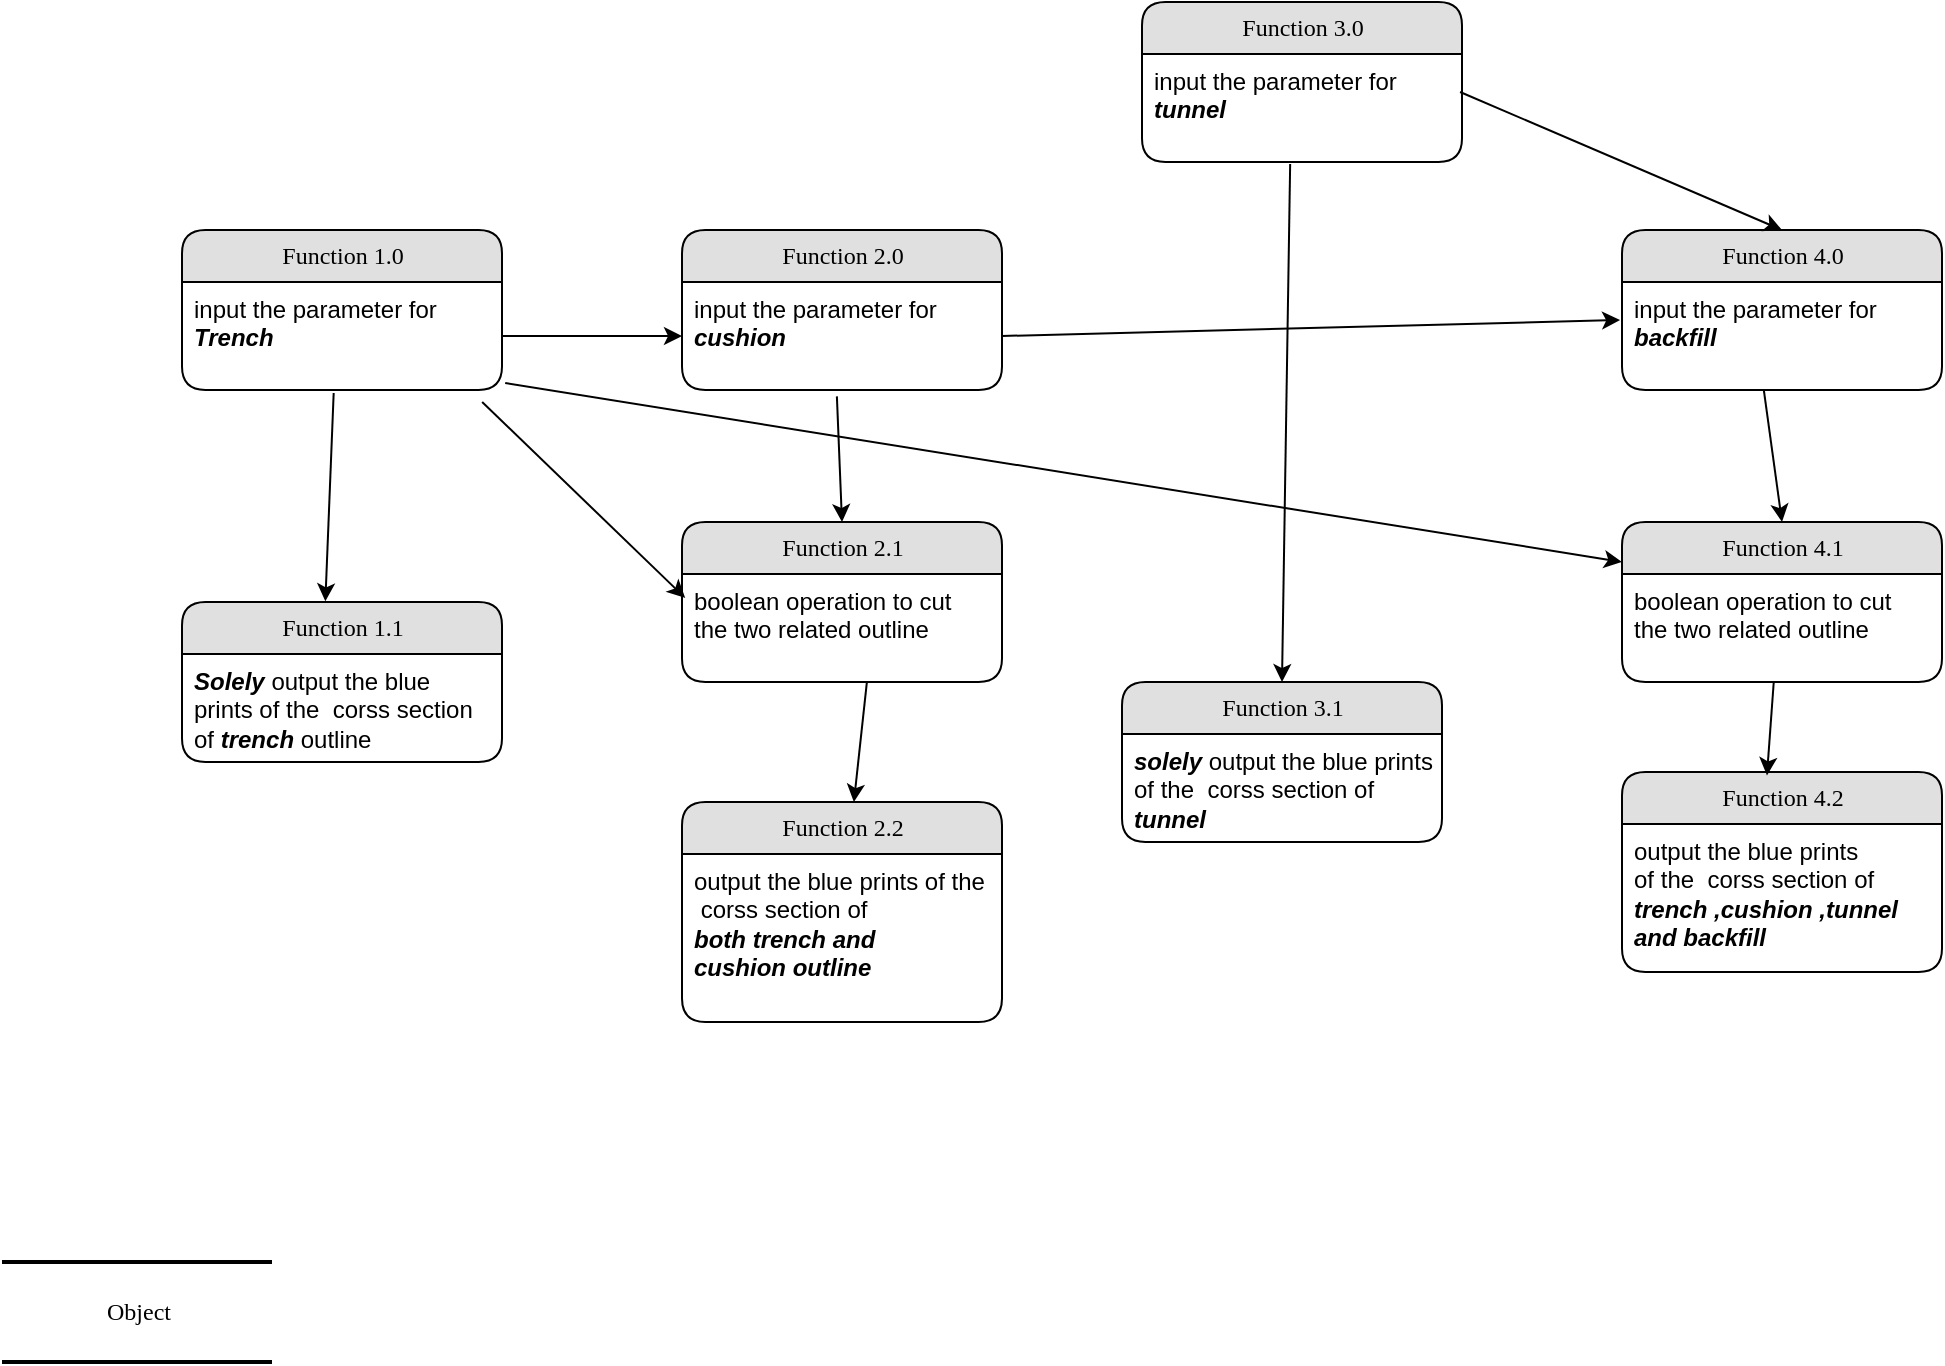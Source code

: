 <mxfile version="24.0.8" type="github">
  <diagram name="Page-1" id="5d7acffa-a066-3a61-03fe-96351882024d">
    <mxGraphModel dx="1195" dy="1472" grid="1" gridSize="10" guides="1" tooltips="1" connect="1" arrows="1" fold="1" page="1" pageScale="1" pageWidth="1100" pageHeight="850" background="#ffffff" math="0" shadow="0">
      <root>
        <mxCell id="0" />
        <mxCell id="1" parent="0" />
        <mxCell id="2debaab0fafb2da2-10" value="Object" style="html=1;rounded=0;shadow=0;comic=0;labelBackgroundColor=none;strokeWidth=2;fontFamily=Verdana;fontSize=12;align=center;shape=mxgraph.ios7ui.horLines;" parent="1" vertex="1">
          <mxGeometry x="70" y="590" width="135" height="50" as="geometry" />
        </mxCell>
        <mxCell id="21ea969265ad0168-6" value="Function 1.0" style="swimlane;html=1;fontStyle=0;childLayout=stackLayout;horizontal=1;startSize=26;fillColor=#e0e0e0;horizontalStack=0;resizeParent=1;resizeLast=0;collapsible=1;marginBottom=0;swimlaneFillColor=#ffffff;align=center;rounded=1;shadow=0;comic=0;labelBackgroundColor=none;strokeWidth=1;fontFamily=Verdana;fontSize=12" parent="1" vertex="1">
          <mxGeometry x="160" y="74" width="160" height="80" as="geometry" />
        </mxCell>
        <mxCell id="21ea969265ad0168-7" value="input the parameter for &lt;b&gt;&lt;i&gt;Trench&lt;/i&gt;&lt;/b&gt;&lt;div&gt;&lt;br&gt;&lt;/div&gt;" style="text;html=1;strokeColor=none;fillColor=none;spacingLeft=4;spacingRight=4;whiteSpace=wrap;overflow=hidden;rotatable=0;points=[[0,0.5],[1,0.5]];portConstraint=eastwest;" parent="21ea969265ad0168-6" vertex="1">
          <mxGeometry y="26" width="160" height="54" as="geometry" />
        </mxCell>
        <mxCell id="21ea969265ad0168-10" value="Function 1.1" style="swimlane;html=1;fontStyle=0;childLayout=stackLayout;horizontal=1;startSize=26;fillColor=#e0e0e0;horizontalStack=0;resizeParent=1;resizeLast=0;collapsible=1;marginBottom=0;swimlaneFillColor=#ffffff;align=center;rounded=1;shadow=0;comic=0;labelBackgroundColor=none;strokeWidth=1;fontFamily=Verdana;fontSize=12" parent="1" vertex="1">
          <mxGeometry x="160" y="260" width="160" height="80" as="geometry" />
        </mxCell>
        <mxCell id="21ea969265ad0168-11" value="&lt;b&gt;&lt;i&gt;Solely &lt;/i&gt;&lt;/b&gt;output the blue prints of the &lt;span style=&quot;background-color: initial;&quot;&gt;&amp;nbsp;corss section of&amp;nbsp;&lt;/span&gt;&lt;b&gt;&lt;i&gt;trench&amp;nbsp;&lt;/i&gt;&lt;/b&gt;&lt;span style=&quot;background-color: initial;&quot;&gt;outline&lt;/span&gt;" style="text;html=1;strokeColor=none;fillColor=none;spacingLeft=4;spacingRight=4;whiteSpace=wrap;overflow=hidden;rotatable=0;points=[[0,0.5],[1,0.5]];portConstraint=eastwest;" parent="21ea969265ad0168-10" vertex="1">
          <mxGeometry y="26" width="160" height="54" as="geometry" />
        </mxCell>
        <mxCell id="44gbxCg4L5SLpbTDqsJX-4" value="Function 2.0" style="swimlane;html=1;fontStyle=0;childLayout=stackLayout;horizontal=1;startSize=26;fillColor=#e0e0e0;horizontalStack=0;resizeParent=1;resizeLast=0;collapsible=1;marginBottom=0;swimlaneFillColor=#ffffff;align=center;rounded=1;shadow=0;comic=0;labelBackgroundColor=none;strokeWidth=1;fontFamily=Verdana;fontSize=12" vertex="1" parent="1">
          <mxGeometry x="410" y="74" width="160" height="80" as="geometry" />
        </mxCell>
        <mxCell id="44gbxCg4L5SLpbTDqsJX-5" value="input the parameter for &lt;b&gt;&lt;i&gt;cushion&lt;/i&gt;&lt;/b&gt;&lt;div&gt;&lt;br&gt;&lt;div&gt;&lt;br&gt;&lt;/div&gt;&lt;/div&gt;" style="text;html=1;strokeColor=none;fillColor=none;spacingLeft=4;spacingRight=4;whiteSpace=wrap;overflow=hidden;rotatable=0;points=[[0,0.5],[1,0.5]];portConstraint=eastwest;" vertex="1" parent="44gbxCg4L5SLpbTDqsJX-4">
          <mxGeometry y="26" width="160" height="54" as="geometry" />
        </mxCell>
        <mxCell id="44gbxCg4L5SLpbTDqsJX-6" style="edgeStyle=orthogonalEdgeStyle;rounded=0;orthogonalLoop=1;jettySize=auto;html=1;exitX=1;exitY=0.5;exitDx=0;exitDy=0;" edge="1" parent="1" target="44gbxCg4L5SLpbTDqsJX-5" source="21ea969265ad0168-7">
          <mxGeometry relative="1" as="geometry">
            <mxPoint x="540" y="127" as="sourcePoint" />
          </mxGeometry>
        </mxCell>
        <mxCell id="44gbxCg4L5SLpbTDqsJX-10" value="Function 3.0" style="swimlane;html=1;fontStyle=0;childLayout=stackLayout;horizontal=1;startSize=26;fillColor=#e0e0e0;horizontalStack=0;resizeParent=1;resizeLast=0;collapsible=1;marginBottom=0;swimlaneFillColor=#ffffff;align=center;rounded=1;shadow=0;comic=0;labelBackgroundColor=none;strokeWidth=1;fontFamily=Verdana;fontSize=12" vertex="1" parent="1">
          <mxGeometry x="640" y="-40" width="160" height="80" as="geometry" />
        </mxCell>
        <mxCell id="44gbxCg4L5SLpbTDqsJX-11" value="input the parameter for &lt;b&gt;&lt;i&gt;tunnel&lt;/i&gt;&lt;/b&gt;&lt;div&gt;&lt;br&gt;&lt;div&gt;&lt;br&gt;&lt;/div&gt;&lt;/div&gt;" style="text;html=1;strokeColor=none;fillColor=none;spacingLeft=4;spacingRight=4;whiteSpace=wrap;overflow=hidden;rotatable=0;points=[[0,0.5],[1,0.5]];portConstraint=eastwest;" vertex="1" parent="44gbxCg4L5SLpbTDqsJX-10">
          <mxGeometry y="26" width="160" height="54" as="geometry" />
        </mxCell>
        <mxCell id="44gbxCg4L5SLpbTDqsJX-12" value="Function 4.2" style="swimlane;html=1;fontStyle=0;childLayout=stackLayout;horizontal=1;startSize=26;fillColor=#e0e0e0;horizontalStack=0;resizeParent=1;resizeLast=0;collapsible=1;marginBottom=0;swimlaneFillColor=#ffffff;align=center;rounded=1;shadow=0;comic=0;labelBackgroundColor=none;strokeWidth=1;fontFamily=Verdana;fontSize=12" vertex="1" parent="1">
          <mxGeometry x="880" y="345" width="160" height="100" as="geometry" />
        </mxCell>
        <mxCell id="44gbxCg4L5SLpbTDqsJX-13" value="&lt;div&gt;&lt;span style=&quot;background-color: initial;&quot;&gt;output the blue prints of&lt;/span&gt;&lt;span style=&quot;background-color: initial;&quot;&gt;&amp;nbsp;&lt;/span&gt;the&amp;nbsp;&lt;span style=&quot;background-color: initial;&quot;&gt;&amp;nbsp;corss section of &lt;b&gt;&lt;i&gt;trench ,cushion ,tunnel and backfill&lt;/i&gt;&lt;/b&gt;&lt;/span&gt;&lt;/div&gt;" style="text;html=1;strokeColor=none;fillColor=none;spacingLeft=4;spacingRight=4;whiteSpace=wrap;overflow=hidden;rotatable=0;points=[[0,0.5],[1,0.5]];portConstraint=eastwest;" vertex="1" parent="44gbxCg4L5SLpbTDqsJX-12">
          <mxGeometry y="26" width="160" height="74" as="geometry" />
        </mxCell>
        <mxCell id="44gbxCg4L5SLpbTDqsJX-15" value="Function 2.1" style="swimlane;html=1;fontStyle=0;childLayout=stackLayout;horizontal=1;startSize=26;fillColor=#e0e0e0;horizontalStack=0;resizeParent=1;resizeLast=0;collapsible=1;marginBottom=0;swimlaneFillColor=#ffffff;align=center;rounded=1;shadow=0;comic=0;labelBackgroundColor=none;strokeWidth=1;fontFamily=Verdana;fontSize=12" vertex="1" parent="1">
          <mxGeometry x="410" y="220" width="160" height="80" as="geometry" />
        </mxCell>
        <mxCell id="44gbxCg4L5SLpbTDqsJX-16" value="&lt;div&gt;&lt;div&gt;boolean operation to cut&amp;nbsp; the two related outline&lt;/div&gt;&lt;/div&gt;" style="text;html=1;strokeColor=none;fillColor=none;spacingLeft=4;spacingRight=4;whiteSpace=wrap;overflow=hidden;rotatable=0;points=[[0,0.5],[1,0.5]];portConstraint=eastwest;" vertex="1" parent="44gbxCg4L5SLpbTDqsJX-15">
          <mxGeometry y="26" width="160" height="54" as="geometry" />
        </mxCell>
        <mxCell id="44gbxCg4L5SLpbTDqsJX-17" value="Function 4.0" style="swimlane;html=1;fontStyle=0;childLayout=stackLayout;horizontal=1;startSize=26;fillColor=#e0e0e0;horizontalStack=0;resizeParent=1;resizeLast=0;collapsible=1;marginBottom=0;swimlaneFillColor=#ffffff;align=center;rounded=1;shadow=0;comic=0;labelBackgroundColor=none;strokeWidth=1;fontFamily=Verdana;fontSize=12" vertex="1" parent="1">
          <mxGeometry x="880" y="74" width="160" height="80" as="geometry" />
        </mxCell>
        <mxCell id="44gbxCg4L5SLpbTDqsJX-18" value="input the parameter for &lt;b&gt;&lt;i&gt;backfill&lt;/i&gt;&lt;/b&gt;&lt;div&gt;&lt;br&gt;&lt;div&gt;&lt;br&gt;&lt;/div&gt;&lt;/div&gt;" style="text;html=1;strokeColor=none;fillColor=none;spacingLeft=4;spacingRight=4;whiteSpace=wrap;overflow=hidden;rotatable=0;points=[[0,0.5],[1,0.5]];portConstraint=eastwest;" vertex="1" parent="44gbxCg4L5SLpbTDqsJX-17">
          <mxGeometry y="26" width="160" height="54" as="geometry" />
        </mxCell>
        <mxCell id="44gbxCg4L5SLpbTDqsJX-25" value="" style="endArrow=classic;html=1;rounded=0;exitX=0.474;exitY=1.028;exitDx=0;exitDy=0;exitPerimeter=0;entryX=0.448;entryY=-0.004;entryDx=0;entryDy=0;entryPerimeter=0;" edge="1" parent="1" source="21ea969265ad0168-7" target="21ea969265ad0168-10">
          <mxGeometry width="50" height="50" relative="1" as="geometry">
            <mxPoint x="530" y="280" as="sourcePoint" />
            <mxPoint x="236" y="250" as="targetPoint" />
          </mxGeometry>
        </mxCell>
        <mxCell id="44gbxCg4L5SLpbTDqsJX-26" value="Function 2.2" style="swimlane;html=1;fontStyle=0;childLayout=stackLayout;horizontal=1;startSize=26;fillColor=#e0e0e0;horizontalStack=0;resizeParent=1;resizeLast=0;collapsible=1;marginBottom=0;swimlaneFillColor=#ffffff;align=center;rounded=1;shadow=0;comic=0;labelBackgroundColor=none;strokeWidth=1;fontFamily=Verdana;fontSize=12" vertex="1" parent="1">
          <mxGeometry x="410" y="360" width="160" height="110" as="geometry" />
        </mxCell>
        <mxCell id="44gbxCg4L5SLpbTDqsJX-27" value="output the blue prints of&amp;nbsp;the &lt;span style=&quot;background-color: initial;&quot;&gt;&amp;nbsp;corss section of &lt;b&gt;&lt;i&gt;both&amp;nbsp;&lt;/i&gt;&lt;/b&gt;&lt;/span&gt;&lt;b&gt;&lt;i&gt;trench and cushion&amp;nbsp;&lt;span style=&quot;background-color: initial;&quot;&gt;outline&lt;/span&gt;&lt;/i&gt;&lt;/b&gt;" style="text;html=1;strokeColor=none;fillColor=none;spacingLeft=4;spacingRight=4;whiteSpace=wrap;overflow=hidden;rotatable=0;points=[[0,0.5],[1,0.5]];portConstraint=eastwest;" vertex="1" parent="44gbxCg4L5SLpbTDqsJX-26">
          <mxGeometry y="26" width="160" height="84" as="geometry" />
        </mxCell>
        <mxCell id="44gbxCg4L5SLpbTDqsJX-28" value="" style="endArrow=classic;html=1;rounded=0;exitX=0.484;exitY=1.059;exitDx=0;exitDy=0;exitPerimeter=0;entryX=0.5;entryY=0;entryDx=0;entryDy=0;" edge="1" parent="1" source="44gbxCg4L5SLpbTDqsJX-5" target="44gbxCg4L5SLpbTDqsJX-15">
          <mxGeometry width="50" height="50" relative="1" as="geometry">
            <mxPoint x="620" y="320" as="sourcePoint" />
            <mxPoint x="670" y="270" as="targetPoint" />
          </mxGeometry>
        </mxCell>
        <mxCell id="44gbxCg4L5SLpbTDqsJX-29" value="" style="endArrow=classic;html=1;rounded=0;exitX=0.578;exitY=0.994;exitDx=0;exitDy=0;exitPerimeter=0;" edge="1" parent="1" source="44gbxCg4L5SLpbTDqsJX-16" target="44gbxCg4L5SLpbTDqsJX-26">
          <mxGeometry width="50" height="50" relative="1" as="geometry">
            <mxPoint x="480" y="298.5" as="sourcePoint" />
            <mxPoint x="483" y="361.5" as="targetPoint" />
          </mxGeometry>
        </mxCell>
        <mxCell id="44gbxCg4L5SLpbTDqsJX-31" value="" style="endArrow=classic;html=1;rounded=0;exitX=1;exitY=0.5;exitDx=0;exitDy=0;entryX=-0.006;entryY=0.352;entryDx=0;entryDy=0;entryPerimeter=0;" edge="1" parent="1" source="44gbxCg4L5SLpbTDqsJX-5" target="44gbxCg4L5SLpbTDqsJX-18">
          <mxGeometry width="50" height="50" relative="1" as="geometry">
            <mxPoint x="690" y="330" as="sourcePoint" />
            <mxPoint x="640" y="130" as="targetPoint" />
          </mxGeometry>
        </mxCell>
        <mxCell id="44gbxCg4L5SLpbTDqsJX-35" value="" style="endArrow=classic;html=1;rounded=0;exitX=0.443;exitY=0.997;exitDx=0;exitDy=0;exitPerimeter=0;entryX=0.5;entryY=0;entryDx=0;entryDy=0;" edge="1" parent="1" source="44gbxCg4L5SLpbTDqsJX-18" target="44gbxCg4L5SLpbTDqsJX-39">
          <mxGeometry width="50" height="50" relative="1" as="geometry">
            <mxPoint x="900" y="320" as="sourcePoint" />
            <mxPoint x="950" y="220" as="targetPoint" />
          </mxGeometry>
        </mxCell>
        <mxCell id="44gbxCg4L5SLpbTDqsJX-36" value="" style="endArrow=classic;html=1;rounded=0;exitX=0.938;exitY=1.111;exitDx=0;exitDy=0;exitPerimeter=0;entryX=0.01;entryY=0.222;entryDx=0;entryDy=0;entryPerimeter=0;" edge="1" parent="1" source="21ea969265ad0168-7" target="44gbxCg4L5SLpbTDqsJX-16">
          <mxGeometry width="50" height="50" relative="1" as="geometry">
            <mxPoint x="750" y="360" as="sourcePoint" />
            <mxPoint x="800" y="310" as="targetPoint" />
          </mxGeometry>
        </mxCell>
        <mxCell id="44gbxCg4L5SLpbTDqsJX-39" value="Function 4.1" style="swimlane;html=1;fontStyle=0;childLayout=stackLayout;horizontal=1;startSize=26;fillColor=#e0e0e0;horizontalStack=0;resizeParent=1;resizeLast=0;collapsible=1;marginBottom=0;swimlaneFillColor=#ffffff;align=center;rounded=1;shadow=0;comic=0;labelBackgroundColor=none;strokeWidth=1;fontFamily=Verdana;fontSize=12" vertex="1" parent="1">
          <mxGeometry x="880" y="220" width="160" height="80" as="geometry" />
        </mxCell>
        <mxCell id="44gbxCg4L5SLpbTDqsJX-40" value="&lt;div&gt;&lt;div&gt;boolean operation to cut&amp;nbsp; the two related outline&lt;/div&gt;&lt;/div&gt;" style="text;html=1;strokeColor=none;fillColor=none;spacingLeft=4;spacingRight=4;whiteSpace=wrap;overflow=hidden;rotatable=0;points=[[0,0.5],[1,0.5]];portConstraint=eastwest;" vertex="1" parent="44gbxCg4L5SLpbTDqsJX-39">
          <mxGeometry y="26" width="160" height="54" as="geometry" />
        </mxCell>
        <mxCell id="44gbxCg4L5SLpbTDqsJX-41" value="" style="endArrow=classic;html=1;rounded=0;exitX=1.01;exitY=0.935;exitDx=0;exitDy=0;exitPerimeter=0;entryX=0;entryY=0.25;entryDx=0;entryDy=0;" edge="1" parent="1" source="21ea969265ad0168-7" target="44gbxCg4L5SLpbTDqsJX-39">
          <mxGeometry width="50" height="50" relative="1" as="geometry">
            <mxPoint x="820" y="360" as="sourcePoint" />
            <mxPoint x="870" y="310" as="targetPoint" />
          </mxGeometry>
        </mxCell>
        <mxCell id="44gbxCg4L5SLpbTDqsJX-42" value="" style="endArrow=classic;html=1;rounded=0;exitX=0.474;exitY=1.009;exitDx=0;exitDy=0;exitPerimeter=0;entryX=0.453;entryY=0.017;entryDx=0;entryDy=0;entryPerimeter=0;" edge="1" parent="1" source="44gbxCg4L5SLpbTDqsJX-40" target="44gbxCg4L5SLpbTDqsJX-12">
          <mxGeometry width="50" height="50" relative="1" as="geometry">
            <mxPoint x="820" y="360" as="sourcePoint" />
            <mxPoint x="870" y="310" as="targetPoint" />
          </mxGeometry>
        </mxCell>
        <mxCell id="44gbxCg4L5SLpbTDqsJX-43" value="Function 3.1" style="swimlane;html=1;fontStyle=0;childLayout=stackLayout;horizontal=1;startSize=26;fillColor=#e0e0e0;horizontalStack=0;resizeParent=1;resizeLast=0;collapsible=1;marginBottom=0;swimlaneFillColor=#ffffff;align=center;rounded=1;shadow=0;comic=0;labelBackgroundColor=none;strokeWidth=1;fontFamily=Verdana;fontSize=12" vertex="1" parent="1">
          <mxGeometry x="630" y="300" width="160" height="80" as="geometry" />
        </mxCell>
        <mxCell id="44gbxCg4L5SLpbTDqsJX-44" value="&lt;b&gt;&lt;i&gt;solely&amp;nbsp;&lt;/i&gt;&lt;/b&gt;&lt;span style=&quot;background-color: initial;&quot;&gt;output the blue prints of&amp;nbsp;the &lt;/span&gt;&lt;span style=&quot;background-color: initial;&quot;&gt;&amp;nbsp;corss section of &lt;b&gt;&lt;i&gt;tunnel&lt;/i&gt;&lt;/b&gt;&lt;/span&gt;" style="text;html=1;strokeColor=none;fillColor=none;spacingLeft=4;spacingRight=4;whiteSpace=wrap;overflow=hidden;rotatable=0;points=[[0,0.5],[1,0.5]];portConstraint=eastwest;" vertex="1" parent="44gbxCg4L5SLpbTDqsJX-43">
          <mxGeometry y="26" width="160" height="54" as="geometry" />
        </mxCell>
        <mxCell id="44gbxCg4L5SLpbTDqsJX-45" value="" style="endArrow=classic;html=1;rounded=0;exitX=0.463;exitY=1.019;exitDx=0;exitDy=0;exitPerimeter=0;entryX=0.5;entryY=0;entryDx=0;entryDy=0;" edge="1" parent="1" source="44gbxCg4L5SLpbTDqsJX-11" target="44gbxCg4L5SLpbTDqsJX-43">
          <mxGeometry width="50" height="50" relative="1" as="geometry">
            <mxPoint x="830" y="300" as="sourcePoint" />
            <mxPoint x="880" y="250" as="targetPoint" />
          </mxGeometry>
        </mxCell>
        <mxCell id="44gbxCg4L5SLpbTDqsJX-46" value="" style="endArrow=classic;html=1;rounded=0;exitX=0.994;exitY=0.352;exitDx=0;exitDy=0;exitPerimeter=0;entryX=0.5;entryY=0;entryDx=0;entryDy=0;" edge="1" parent="1" source="44gbxCg4L5SLpbTDqsJX-11" target="44gbxCg4L5SLpbTDqsJX-17">
          <mxGeometry width="50" height="50" relative="1" as="geometry">
            <mxPoint x="840" y="-10" as="sourcePoint" />
            <mxPoint x="850" y="140" as="targetPoint" />
          </mxGeometry>
        </mxCell>
      </root>
    </mxGraphModel>
  </diagram>
</mxfile>
